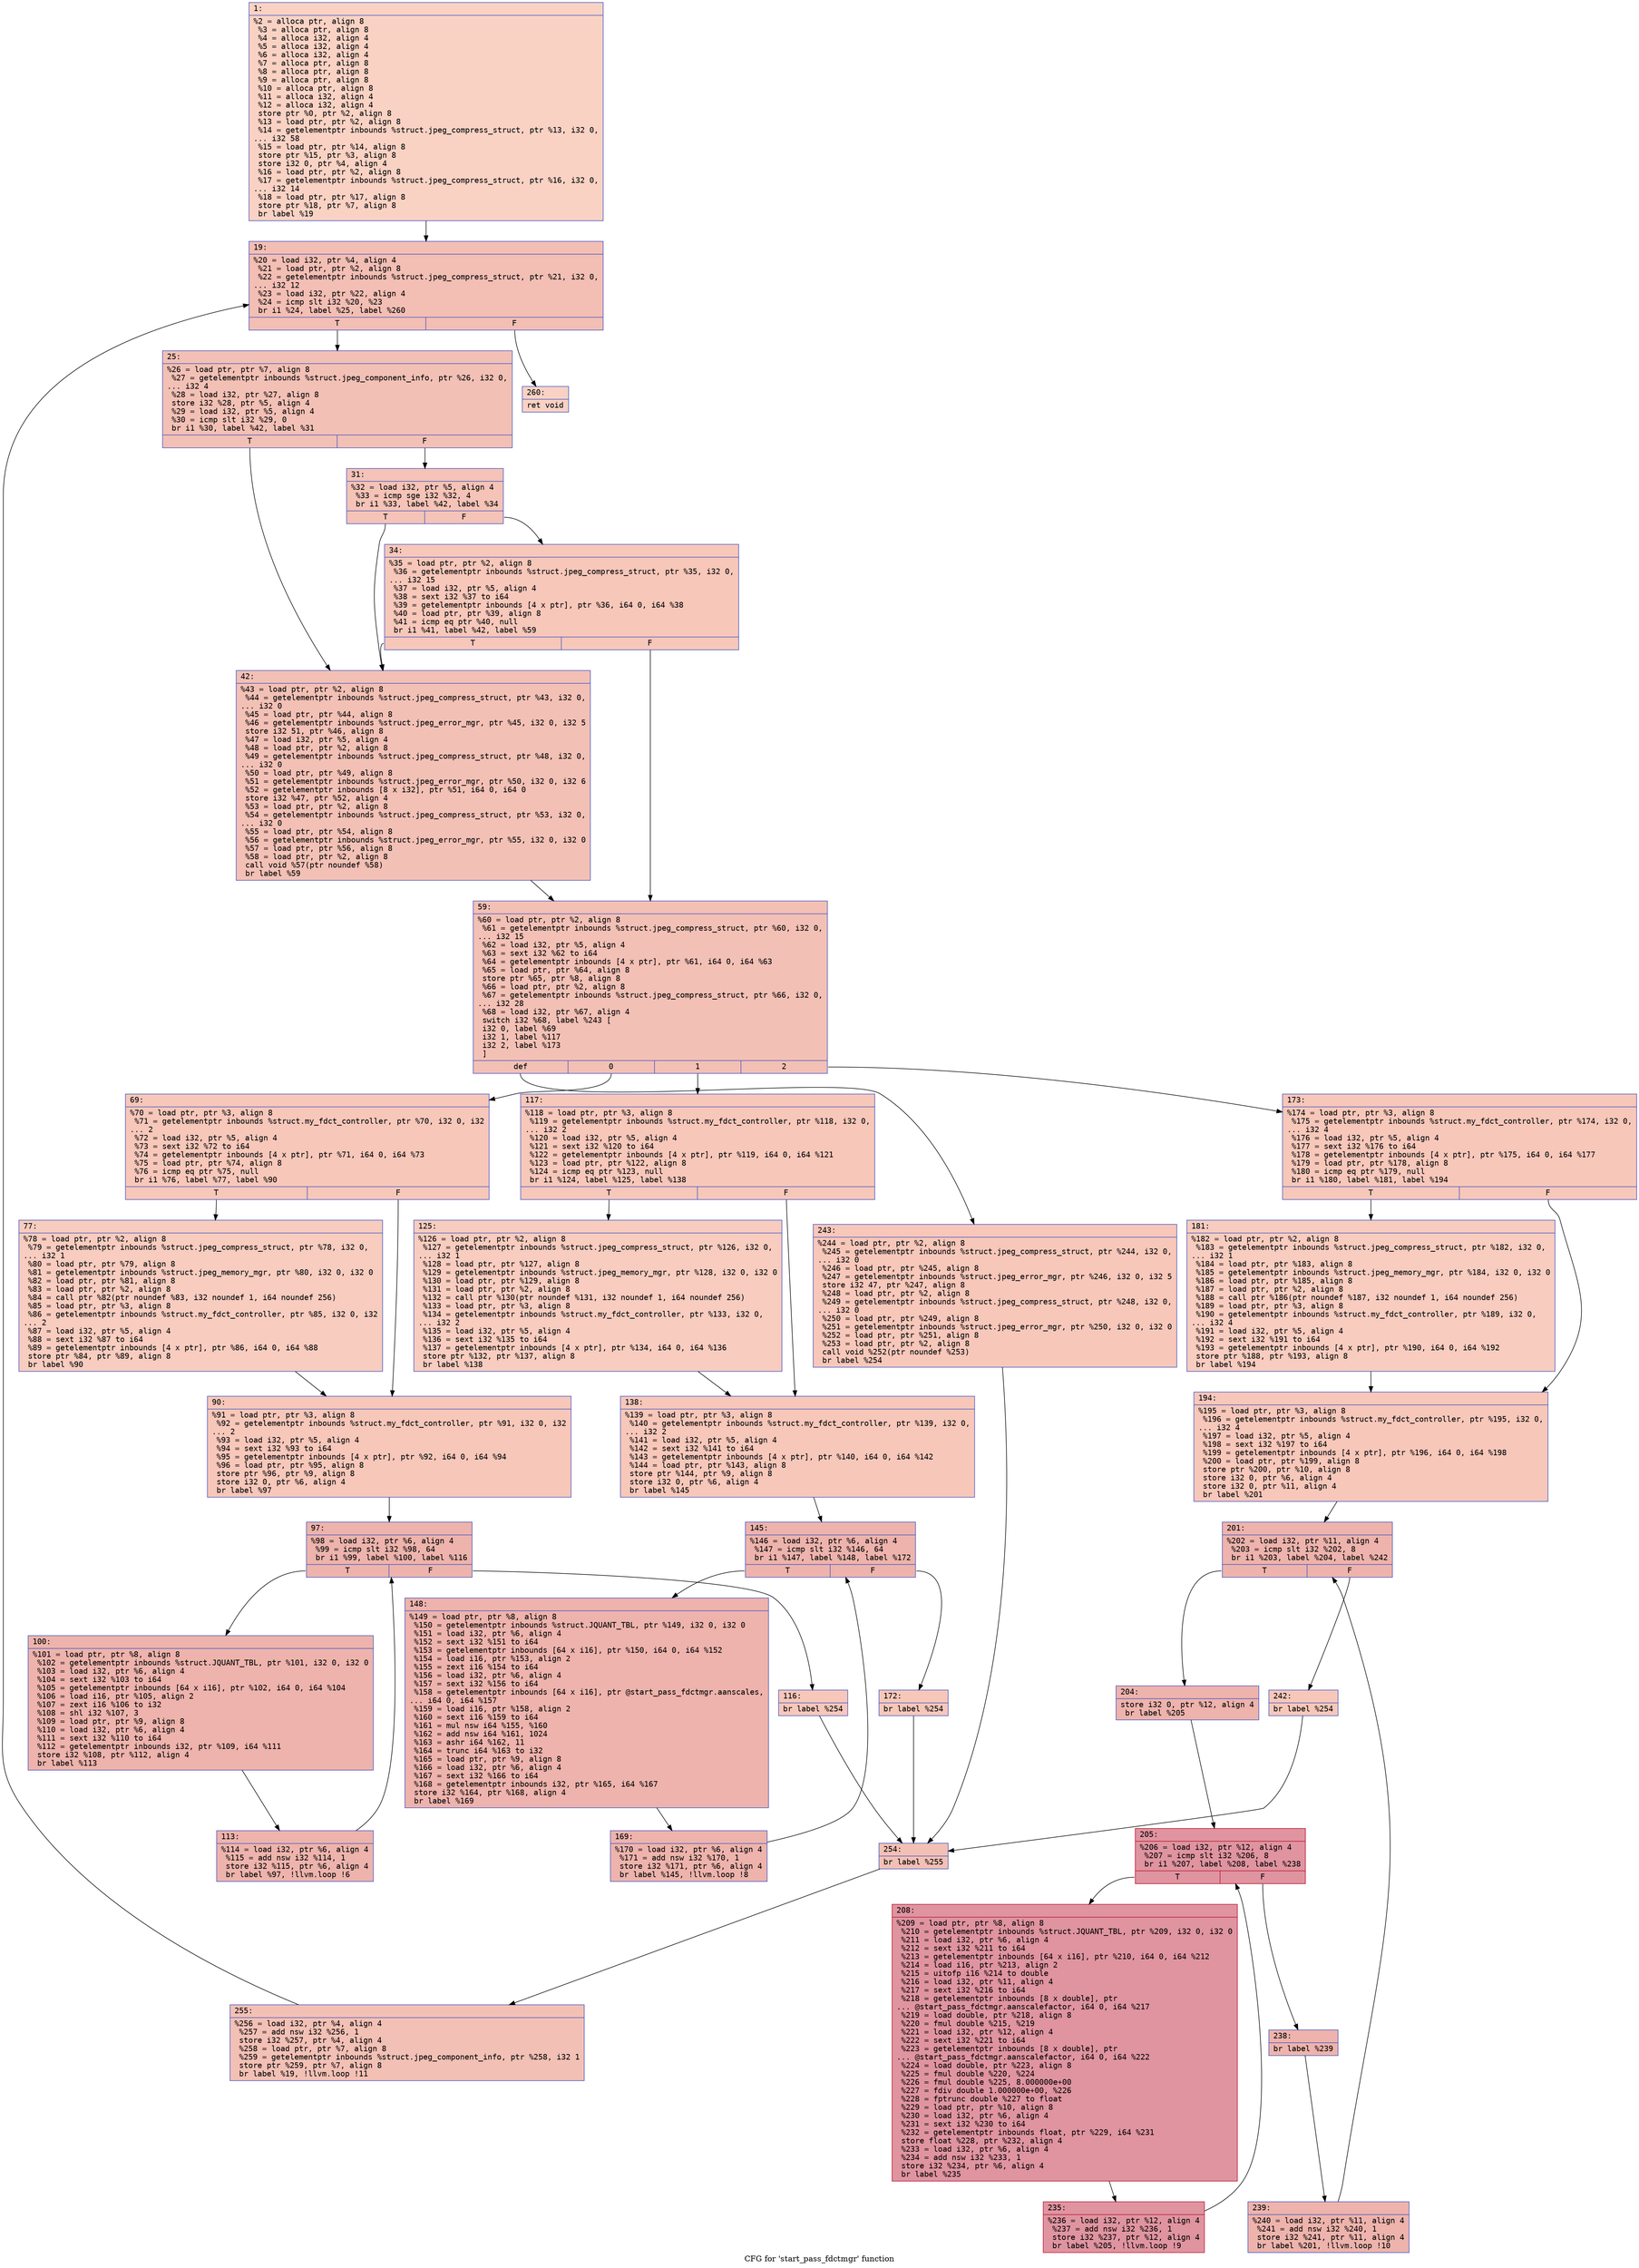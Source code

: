 digraph "CFG for 'start_pass_fdctmgr' function" {
	label="CFG for 'start_pass_fdctmgr' function";

	Node0x600001385b80 [shape=record,color="#3d50c3ff", style=filled, fillcolor="#f4987a70" fontname="Courier",label="{1:\l|  %2 = alloca ptr, align 8\l  %3 = alloca ptr, align 8\l  %4 = alloca i32, align 4\l  %5 = alloca i32, align 4\l  %6 = alloca i32, align 4\l  %7 = alloca ptr, align 8\l  %8 = alloca ptr, align 8\l  %9 = alloca ptr, align 8\l  %10 = alloca ptr, align 8\l  %11 = alloca i32, align 4\l  %12 = alloca i32, align 4\l  store ptr %0, ptr %2, align 8\l  %13 = load ptr, ptr %2, align 8\l  %14 = getelementptr inbounds %struct.jpeg_compress_struct, ptr %13, i32 0,\l... i32 58\l  %15 = load ptr, ptr %14, align 8\l  store ptr %15, ptr %3, align 8\l  store i32 0, ptr %4, align 4\l  %16 = load ptr, ptr %2, align 8\l  %17 = getelementptr inbounds %struct.jpeg_compress_struct, ptr %16, i32 0,\l... i32 14\l  %18 = load ptr, ptr %17, align 8\l  store ptr %18, ptr %7, align 8\l  br label %19\l}"];
	Node0x600001385b80 -> Node0x600001385f90[tooltip="1 -> 19\nProbability 100.00%" ];
	Node0x600001385f90 [shape=record,color="#3d50c3ff", style=filled, fillcolor="#e36c5570" fontname="Courier",label="{19:\l|  %20 = load i32, ptr %4, align 4\l  %21 = load ptr, ptr %2, align 8\l  %22 = getelementptr inbounds %struct.jpeg_compress_struct, ptr %21, i32 0,\l... i32 12\l  %23 = load i32, ptr %22, align 4\l  %24 = icmp slt i32 %20, %23\l  br i1 %24, label %25, label %260\l|{<s0>T|<s1>F}}"];
	Node0x600001385f90:s0 -> Node0x600001385fe0[tooltip="19 -> 25\nProbability 96.88%" ];
	Node0x600001385f90:s1 -> Node0x600001386a30[tooltip="19 -> 260\nProbability 3.12%" ];
	Node0x600001385fe0 [shape=record,color="#3d50c3ff", style=filled, fillcolor="#e5705870" fontname="Courier",label="{25:\l|  %26 = load ptr, ptr %7, align 8\l  %27 = getelementptr inbounds %struct.jpeg_component_info, ptr %26, i32 0,\l... i32 4\l  %28 = load i32, ptr %27, align 8\l  store i32 %28, ptr %5, align 4\l  %29 = load i32, ptr %5, align 4\l  %30 = icmp slt i32 %29, 0\l  br i1 %30, label %42, label %31\l|{<s0>T|<s1>F}}"];
	Node0x600001385fe0:s0 -> Node0x6000013860d0[tooltip="25 -> 42\nProbability 37.50%" ];
	Node0x600001385fe0:s1 -> Node0x600001386030[tooltip="25 -> 31\nProbability 62.50%" ];
	Node0x600001386030 [shape=record,color="#3d50c3ff", style=filled, fillcolor="#e8765c70" fontname="Courier",label="{31:\l|  %32 = load i32, ptr %5, align 4\l  %33 = icmp sge i32 %32, 4\l  br i1 %33, label %42, label %34\l|{<s0>T|<s1>F}}"];
	Node0x600001386030:s0 -> Node0x6000013860d0[tooltip="31 -> 42\nProbability 50.00%" ];
	Node0x600001386030:s1 -> Node0x600001386080[tooltip="31 -> 34\nProbability 50.00%" ];
	Node0x600001386080 [shape=record,color="#3d50c3ff", style=filled, fillcolor="#ec7f6370" fontname="Courier",label="{34:\l|  %35 = load ptr, ptr %2, align 8\l  %36 = getelementptr inbounds %struct.jpeg_compress_struct, ptr %35, i32 0,\l... i32 15\l  %37 = load i32, ptr %5, align 4\l  %38 = sext i32 %37 to i64\l  %39 = getelementptr inbounds [4 x ptr], ptr %36, i64 0, i64 %38\l  %40 = load ptr, ptr %39, align 8\l  %41 = icmp eq ptr %40, null\l  br i1 %41, label %42, label %59\l|{<s0>T|<s1>F}}"];
	Node0x600001386080:s0 -> Node0x6000013860d0[tooltip="34 -> 42\nProbability 37.50%" ];
	Node0x600001386080:s1 -> Node0x600001386120[tooltip="34 -> 59\nProbability 62.50%" ];
	Node0x6000013860d0 [shape=record,color="#3d50c3ff", style=filled, fillcolor="#e5705870" fontname="Courier",label="{42:\l|  %43 = load ptr, ptr %2, align 8\l  %44 = getelementptr inbounds %struct.jpeg_compress_struct, ptr %43, i32 0,\l... i32 0\l  %45 = load ptr, ptr %44, align 8\l  %46 = getelementptr inbounds %struct.jpeg_error_mgr, ptr %45, i32 0, i32 5\l  store i32 51, ptr %46, align 8\l  %47 = load i32, ptr %5, align 4\l  %48 = load ptr, ptr %2, align 8\l  %49 = getelementptr inbounds %struct.jpeg_compress_struct, ptr %48, i32 0,\l... i32 0\l  %50 = load ptr, ptr %49, align 8\l  %51 = getelementptr inbounds %struct.jpeg_error_mgr, ptr %50, i32 0, i32 6\l  %52 = getelementptr inbounds [8 x i32], ptr %51, i64 0, i64 0\l  store i32 %47, ptr %52, align 4\l  %53 = load ptr, ptr %2, align 8\l  %54 = getelementptr inbounds %struct.jpeg_compress_struct, ptr %53, i32 0,\l... i32 0\l  %55 = load ptr, ptr %54, align 8\l  %56 = getelementptr inbounds %struct.jpeg_error_mgr, ptr %55, i32 0, i32 0\l  %57 = load ptr, ptr %56, align 8\l  %58 = load ptr, ptr %2, align 8\l  call void %57(ptr noundef %58)\l  br label %59\l}"];
	Node0x6000013860d0 -> Node0x600001386120[tooltip="42 -> 59\nProbability 100.00%" ];
	Node0x600001386120 [shape=record,color="#3d50c3ff", style=filled, fillcolor="#e5705870" fontname="Courier",label="{59:\l|  %60 = load ptr, ptr %2, align 8\l  %61 = getelementptr inbounds %struct.jpeg_compress_struct, ptr %60, i32 0,\l... i32 15\l  %62 = load i32, ptr %5, align 4\l  %63 = sext i32 %62 to i64\l  %64 = getelementptr inbounds [4 x ptr], ptr %61, i64 0, i64 %63\l  %65 = load ptr, ptr %64, align 8\l  store ptr %65, ptr %8, align 8\l  %66 = load ptr, ptr %2, align 8\l  %67 = getelementptr inbounds %struct.jpeg_compress_struct, ptr %66, i32 0,\l... i32 28\l  %68 = load i32, ptr %67, align 4\l  switch i32 %68, label %243 [\l    i32 0, label %69\l    i32 1, label %117\l    i32 2, label %173\l  ]\l|{<s0>def|<s1>0|<s2>1|<s3>2}}"];
	Node0x600001386120:s0 -> Node0x600001386940[tooltip="59 -> 243\nProbability 25.00%" ];
	Node0x600001386120:s1 -> Node0x600001386170[tooltip="59 -> 69\nProbability 25.00%" ];
	Node0x600001386120:s2 -> Node0x6000013863a0[tooltip="59 -> 117\nProbability 25.00%" ];
	Node0x600001386120:s3 -> Node0x6000013865d0[tooltip="59 -> 173\nProbability 25.00%" ];
	Node0x600001386170 [shape=record,color="#3d50c3ff", style=filled, fillcolor="#ec7f6370" fontname="Courier",label="{69:\l|  %70 = load ptr, ptr %3, align 8\l  %71 = getelementptr inbounds %struct.my_fdct_controller, ptr %70, i32 0, i32\l... 2\l  %72 = load i32, ptr %5, align 4\l  %73 = sext i32 %72 to i64\l  %74 = getelementptr inbounds [4 x ptr], ptr %71, i64 0, i64 %73\l  %75 = load ptr, ptr %74, align 8\l  %76 = icmp eq ptr %75, null\l  br i1 %76, label %77, label %90\l|{<s0>T|<s1>F}}"];
	Node0x600001386170:s0 -> Node0x6000013861c0[tooltip="69 -> 77\nProbability 37.50%" ];
	Node0x600001386170:s1 -> Node0x600001386210[tooltip="69 -> 90\nProbability 62.50%" ];
	Node0x6000013861c0 [shape=record,color="#3d50c3ff", style=filled, fillcolor="#f08b6e70" fontname="Courier",label="{77:\l|  %78 = load ptr, ptr %2, align 8\l  %79 = getelementptr inbounds %struct.jpeg_compress_struct, ptr %78, i32 0,\l... i32 1\l  %80 = load ptr, ptr %79, align 8\l  %81 = getelementptr inbounds %struct.jpeg_memory_mgr, ptr %80, i32 0, i32 0\l  %82 = load ptr, ptr %81, align 8\l  %83 = load ptr, ptr %2, align 8\l  %84 = call ptr %82(ptr noundef %83, i32 noundef 1, i64 noundef 256)\l  %85 = load ptr, ptr %3, align 8\l  %86 = getelementptr inbounds %struct.my_fdct_controller, ptr %85, i32 0, i32\l... 2\l  %87 = load i32, ptr %5, align 4\l  %88 = sext i32 %87 to i64\l  %89 = getelementptr inbounds [4 x ptr], ptr %86, i64 0, i64 %88\l  store ptr %84, ptr %89, align 8\l  br label %90\l}"];
	Node0x6000013861c0 -> Node0x600001386210[tooltip="77 -> 90\nProbability 100.00%" ];
	Node0x600001386210 [shape=record,color="#3d50c3ff", style=filled, fillcolor="#ec7f6370" fontname="Courier",label="{90:\l|  %91 = load ptr, ptr %3, align 8\l  %92 = getelementptr inbounds %struct.my_fdct_controller, ptr %91, i32 0, i32\l... 2\l  %93 = load i32, ptr %5, align 4\l  %94 = sext i32 %93 to i64\l  %95 = getelementptr inbounds [4 x ptr], ptr %92, i64 0, i64 %94\l  %96 = load ptr, ptr %95, align 8\l  store ptr %96, ptr %9, align 8\l  store i32 0, ptr %6, align 4\l  br label %97\l}"];
	Node0x600001386210 -> Node0x600001386260[tooltip="90 -> 97\nProbability 100.00%" ];
	Node0x600001386260 [shape=record,color="#3d50c3ff", style=filled, fillcolor="#d6524470" fontname="Courier",label="{97:\l|  %98 = load i32, ptr %6, align 4\l  %99 = icmp slt i32 %98, 64\l  br i1 %99, label %100, label %116\l|{<s0>T|<s1>F}}"];
	Node0x600001386260:s0 -> Node0x6000013862b0[tooltip="97 -> 100\nProbability 96.88%" ];
	Node0x600001386260:s1 -> Node0x600001386350[tooltip="97 -> 116\nProbability 3.12%" ];
	Node0x6000013862b0 [shape=record,color="#3d50c3ff", style=filled, fillcolor="#d6524470" fontname="Courier",label="{100:\l|  %101 = load ptr, ptr %8, align 8\l  %102 = getelementptr inbounds %struct.JQUANT_TBL, ptr %101, i32 0, i32 0\l  %103 = load i32, ptr %6, align 4\l  %104 = sext i32 %103 to i64\l  %105 = getelementptr inbounds [64 x i16], ptr %102, i64 0, i64 %104\l  %106 = load i16, ptr %105, align 2\l  %107 = zext i16 %106 to i32\l  %108 = shl i32 %107, 3\l  %109 = load ptr, ptr %9, align 8\l  %110 = load i32, ptr %6, align 4\l  %111 = sext i32 %110 to i64\l  %112 = getelementptr inbounds i32, ptr %109, i64 %111\l  store i32 %108, ptr %112, align 4\l  br label %113\l}"];
	Node0x6000013862b0 -> Node0x600001386300[tooltip="100 -> 113\nProbability 100.00%" ];
	Node0x600001386300 [shape=record,color="#3d50c3ff", style=filled, fillcolor="#d6524470" fontname="Courier",label="{113:\l|  %114 = load i32, ptr %6, align 4\l  %115 = add nsw i32 %114, 1\l  store i32 %115, ptr %6, align 4\l  br label %97, !llvm.loop !6\l}"];
	Node0x600001386300 -> Node0x600001386260[tooltip="113 -> 97\nProbability 100.00%" ];
	Node0x600001386350 [shape=record,color="#3d50c3ff", style=filled, fillcolor="#ec7f6370" fontname="Courier",label="{116:\l|  br label %254\l}"];
	Node0x600001386350 -> Node0x600001386990[tooltip="116 -> 254\nProbability 100.00%" ];
	Node0x6000013863a0 [shape=record,color="#3d50c3ff", style=filled, fillcolor="#ec7f6370" fontname="Courier",label="{117:\l|  %118 = load ptr, ptr %3, align 8\l  %119 = getelementptr inbounds %struct.my_fdct_controller, ptr %118, i32 0,\l... i32 2\l  %120 = load i32, ptr %5, align 4\l  %121 = sext i32 %120 to i64\l  %122 = getelementptr inbounds [4 x ptr], ptr %119, i64 0, i64 %121\l  %123 = load ptr, ptr %122, align 8\l  %124 = icmp eq ptr %123, null\l  br i1 %124, label %125, label %138\l|{<s0>T|<s1>F}}"];
	Node0x6000013863a0:s0 -> Node0x6000013863f0[tooltip="117 -> 125\nProbability 37.50%" ];
	Node0x6000013863a0:s1 -> Node0x600001386440[tooltip="117 -> 138\nProbability 62.50%" ];
	Node0x6000013863f0 [shape=record,color="#3d50c3ff", style=filled, fillcolor="#f08b6e70" fontname="Courier",label="{125:\l|  %126 = load ptr, ptr %2, align 8\l  %127 = getelementptr inbounds %struct.jpeg_compress_struct, ptr %126, i32 0,\l... i32 1\l  %128 = load ptr, ptr %127, align 8\l  %129 = getelementptr inbounds %struct.jpeg_memory_mgr, ptr %128, i32 0, i32 0\l  %130 = load ptr, ptr %129, align 8\l  %131 = load ptr, ptr %2, align 8\l  %132 = call ptr %130(ptr noundef %131, i32 noundef 1, i64 noundef 256)\l  %133 = load ptr, ptr %3, align 8\l  %134 = getelementptr inbounds %struct.my_fdct_controller, ptr %133, i32 0,\l... i32 2\l  %135 = load i32, ptr %5, align 4\l  %136 = sext i32 %135 to i64\l  %137 = getelementptr inbounds [4 x ptr], ptr %134, i64 0, i64 %136\l  store ptr %132, ptr %137, align 8\l  br label %138\l}"];
	Node0x6000013863f0 -> Node0x600001386440[tooltip="125 -> 138\nProbability 100.00%" ];
	Node0x600001386440 [shape=record,color="#3d50c3ff", style=filled, fillcolor="#ec7f6370" fontname="Courier",label="{138:\l|  %139 = load ptr, ptr %3, align 8\l  %140 = getelementptr inbounds %struct.my_fdct_controller, ptr %139, i32 0,\l... i32 2\l  %141 = load i32, ptr %5, align 4\l  %142 = sext i32 %141 to i64\l  %143 = getelementptr inbounds [4 x ptr], ptr %140, i64 0, i64 %142\l  %144 = load ptr, ptr %143, align 8\l  store ptr %144, ptr %9, align 8\l  store i32 0, ptr %6, align 4\l  br label %145\l}"];
	Node0x600001386440 -> Node0x600001386490[tooltip="138 -> 145\nProbability 100.00%" ];
	Node0x600001386490 [shape=record,color="#3d50c3ff", style=filled, fillcolor="#d6524470" fontname="Courier",label="{145:\l|  %146 = load i32, ptr %6, align 4\l  %147 = icmp slt i32 %146, 64\l  br i1 %147, label %148, label %172\l|{<s0>T|<s1>F}}"];
	Node0x600001386490:s0 -> Node0x6000013864e0[tooltip="145 -> 148\nProbability 96.88%" ];
	Node0x600001386490:s1 -> Node0x600001386580[tooltip="145 -> 172\nProbability 3.12%" ];
	Node0x6000013864e0 [shape=record,color="#3d50c3ff", style=filled, fillcolor="#d6524470" fontname="Courier",label="{148:\l|  %149 = load ptr, ptr %8, align 8\l  %150 = getelementptr inbounds %struct.JQUANT_TBL, ptr %149, i32 0, i32 0\l  %151 = load i32, ptr %6, align 4\l  %152 = sext i32 %151 to i64\l  %153 = getelementptr inbounds [64 x i16], ptr %150, i64 0, i64 %152\l  %154 = load i16, ptr %153, align 2\l  %155 = zext i16 %154 to i64\l  %156 = load i32, ptr %6, align 4\l  %157 = sext i32 %156 to i64\l  %158 = getelementptr inbounds [64 x i16], ptr @start_pass_fdctmgr.aanscales,\l... i64 0, i64 %157\l  %159 = load i16, ptr %158, align 2\l  %160 = sext i16 %159 to i64\l  %161 = mul nsw i64 %155, %160\l  %162 = add nsw i64 %161, 1024\l  %163 = ashr i64 %162, 11\l  %164 = trunc i64 %163 to i32\l  %165 = load ptr, ptr %9, align 8\l  %166 = load i32, ptr %6, align 4\l  %167 = sext i32 %166 to i64\l  %168 = getelementptr inbounds i32, ptr %165, i64 %167\l  store i32 %164, ptr %168, align 4\l  br label %169\l}"];
	Node0x6000013864e0 -> Node0x600001386530[tooltip="148 -> 169\nProbability 100.00%" ];
	Node0x600001386530 [shape=record,color="#3d50c3ff", style=filled, fillcolor="#d6524470" fontname="Courier",label="{169:\l|  %170 = load i32, ptr %6, align 4\l  %171 = add nsw i32 %170, 1\l  store i32 %171, ptr %6, align 4\l  br label %145, !llvm.loop !8\l}"];
	Node0x600001386530 -> Node0x600001386490[tooltip="169 -> 145\nProbability 100.00%" ];
	Node0x600001386580 [shape=record,color="#3d50c3ff", style=filled, fillcolor="#ec7f6370" fontname="Courier",label="{172:\l|  br label %254\l}"];
	Node0x600001386580 -> Node0x600001386990[tooltip="172 -> 254\nProbability 100.00%" ];
	Node0x6000013865d0 [shape=record,color="#3d50c3ff", style=filled, fillcolor="#ec7f6370" fontname="Courier",label="{173:\l|  %174 = load ptr, ptr %3, align 8\l  %175 = getelementptr inbounds %struct.my_fdct_controller, ptr %174, i32 0,\l... i32 4\l  %176 = load i32, ptr %5, align 4\l  %177 = sext i32 %176 to i64\l  %178 = getelementptr inbounds [4 x ptr], ptr %175, i64 0, i64 %177\l  %179 = load ptr, ptr %178, align 8\l  %180 = icmp eq ptr %179, null\l  br i1 %180, label %181, label %194\l|{<s0>T|<s1>F}}"];
	Node0x6000013865d0:s0 -> Node0x600001386620[tooltip="173 -> 181\nProbability 37.50%" ];
	Node0x6000013865d0:s1 -> Node0x600001386670[tooltip="173 -> 194\nProbability 62.50%" ];
	Node0x600001386620 [shape=record,color="#3d50c3ff", style=filled, fillcolor="#f08b6e70" fontname="Courier",label="{181:\l|  %182 = load ptr, ptr %2, align 8\l  %183 = getelementptr inbounds %struct.jpeg_compress_struct, ptr %182, i32 0,\l... i32 1\l  %184 = load ptr, ptr %183, align 8\l  %185 = getelementptr inbounds %struct.jpeg_memory_mgr, ptr %184, i32 0, i32 0\l  %186 = load ptr, ptr %185, align 8\l  %187 = load ptr, ptr %2, align 8\l  %188 = call ptr %186(ptr noundef %187, i32 noundef 1, i64 noundef 256)\l  %189 = load ptr, ptr %3, align 8\l  %190 = getelementptr inbounds %struct.my_fdct_controller, ptr %189, i32 0,\l... i32 4\l  %191 = load i32, ptr %5, align 4\l  %192 = sext i32 %191 to i64\l  %193 = getelementptr inbounds [4 x ptr], ptr %190, i64 0, i64 %192\l  store ptr %188, ptr %193, align 8\l  br label %194\l}"];
	Node0x600001386620 -> Node0x600001386670[tooltip="181 -> 194\nProbability 100.00%" ];
	Node0x600001386670 [shape=record,color="#3d50c3ff", style=filled, fillcolor="#ec7f6370" fontname="Courier",label="{194:\l|  %195 = load ptr, ptr %3, align 8\l  %196 = getelementptr inbounds %struct.my_fdct_controller, ptr %195, i32 0,\l... i32 4\l  %197 = load i32, ptr %5, align 4\l  %198 = sext i32 %197 to i64\l  %199 = getelementptr inbounds [4 x ptr], ptr %196, i64 0, i64 %198\l  %200 = load ptr, ptr %199, align 8\l  store ptr %200, ptr %10, align 8\l  store i32 0, ptr %6, align 4\l  store i32 0, ptr %11, align 4\l  br label %201\l}"];
	Node0x600001386670 -> Node0x6000013866c0[tooltip="194 -> 201\nProbability 100.00%" ];
	Node0x6000013866c0 [shape=record,color="#3d50c3ff", style=filled, fillcolor="#d6524470" fontname="Courier",label="{201:\l|  %202 = load i32, ptr %11, align 4\l  %203 = icmp slt i32 %202, 8\l  br i1 %203, label %204, label %242\l|{<s0>T|<s1>F}}"];
	Node0x6000013866c0:s0 -> Node0x600001386710[tooltip="201 -> 204\nProbability 96.88%" ];
	Node0x6000013866c0:s1 -> Node0x6000013868f0[tooltip="201 -> 242\nProbability 3.12%" ];
	Node0x600001386710 [shape=record,color="#3d50c3ff", style=filled, fillcolor="#d6524470" fontname="Courier",label="{204:\l|  store i32 0, ptr %12, align 4\l  br label %205\l}"];
	Node0x600001386710 -> Node0x600001386760[tooltip="204 -> 205\nProbability 100.00%" ];
	Node0x600001386760 [shape=record,color="#b70d28ff", style=filled, fillcolor="#b70d2870" fontname="Courier",label="{205:\l|  %206 = load i32, ptr %12, align 4\l  %207 = icmp slt i32 %206, 8\l  br i1 %207, label %208, label %238\l|{<s0>T|<s1>F}}"];
	Node0x600001386760:s0 -> Node0x6000013867b0[tooltip="205 -> 208\nProbability 96.88%" ];
	Node0x600001386760:s1 -> Node0x600001386850[tooltip="205 -> 238\nProbability 3.12%" ];
	Node0x6000013867b0 [shape=record,color="#b70d28ff", style=filled, fillcolor="#b70d2870" fontname="Courier",label="{208:\l|  %209 = load ptr, ptr %8, align 8\l  %210 = getelementptr inbounds %struct.JQUANT_TBL, ptr %209, i32 0, i32 0\l  %211 = load i32, ptr %6, align 4\l  %212 = sext i32 %211 to i64\l  %213 = getelementptr inbounds [64 x i16], ptr %210, i64 0, i64 %212\l  %214 = load i16, ptr %213, align 2\l  %215 = uitofp i16 %214 to double\l  %216 = load i32, ptr %11, align 4\l  %217 = sext i32 %216 to i64\l  %218 = getelementptr inbounds [8 x double], ptr\l... @start_pass_fdctmgr.aanscalefactor, i64 0, i64 %217\l  %219 = load double, ptr %218, align 8\l  %220 = fmul double %215, %219\l  %221 = load i32, ptr %12, align 4\l  %222 = sext i32 %221 to i64\l  %223 = getelementptr inbounds [8 x double], ptr\l... @start_pass_fdctmgr.aanscalefactor, i64 0, i64 %222\l  %224 = load double, ptr %223, align 8\l  %225 = fmul double %220, %224\l  %226 = fmul double %225, 8.000000e+00\l  %227 = fdiv double 1.000000e+00, %226\l  %228 = fptrunc double %227 to float\l  %229 = load ptr, ptr %10, align 8\l  %230 = load i32, ptr %6, align 4\l  %231 = sext i32 %230 to i64\l  %232 = getelementptr inbounds float, ptr %229, i64 %231\l  store float %228, ptr %232, align 4\l  %233 = load i32, ptr %6, align 4\l  %234 = add nsw i32 %233, 1\l  store i32 %234, ptr %6, align 4\l  br label %235\l}"];
	Node0x6000013867b0 -> Node0x600001386800[tooltip="208 -> 235\nProbability 100.00%" ];
	Node0x600001386800 [shape=record,color="#b70d28ff", style=filled, fillcolor="#b70d2870" fontname="Courier",label="{235:\l|  %236 = load i32, ptr %12, align 4\l  %237 = add nsw i32 %236, 1\l  store i32 %237, ptr %12, align 4\l  br label %205, !llvm.loop !9\l}"];
	Node0x600001386800 -> Node0x600001386760[tooltip="235 -> 205\nProbability 100.00%" ];
	Node0x600001386850 [shape=record,color="#3d50c3ff", style=filled, fillcolor="#d6524470" fontname="Courier",label="{238:\l|  br label %239\l}"];
	Node0x600001386850 -> Node0x6000013868a0[tooltip="238 -> 239\nProbability 100.00%" ];
	Node0x6000013868a0 [shape=record,color="#3d50c3ff", style=filled, fillcolor="#d6524470" fontname="Courier",label="{239:\l|  %240 = load i32, ptr %11, align 4\l  %241 = add nsw i32 %240, 1\l  store i32 %241, ptr %11, align 4\l  br label %201, !llvm.loop !10\l}"];
	Node0x6000013868a0 -> Node0x6000013866c0[tooltip="239 -> 201\nProbability 100.00%" ];
	Node0x6000013868f0 [shape=record,color="#3d50c3ff", style=filled, fillcolor="#ec7f6370" fontname="Courier",label="{242:\l|  br label %254\l}"];
	Node0x6000013868f0 -> Node0x600001386990[tooltip="242 -> 254\nProbability 100.00%" ];
	Node0x600001386940 [shape=record,color="#3d50c3ff", style=filled, fillcolor="#ec7f6370" fontname="Courier",label="{243:\l|  %244 = load ptr, ptr %2, align 8\l  %245 = getelementptr inbounds %struct.jpeg_compress_struct, ptr %244, i32 0,\l... i32 0\l  %246 = load ptr, ptr %245, align 8\l  %247 = getelementptr inbounds %struct.jpeg_error_mgr, ptr %246, i32 0, i32 5\l  store i32 47, ptr %247, align 8\l  %248 = load ptr, ptr %2, align 8\l  %249 = getelementptr inbounds %struct.jpeg_compress_struct, ptr %248, i32 0,\l... i32 0\l  %250 = load ptr, ptr %249, align 8\l  %251 = getelementptr inbounds %struct.jpeg_error_mgr, ptr %250, i32 0, i32 0\l  %252 = load ptr, ptr %251, align 8\l  %253 = load ptr, ptr %2, align 8\l  call void %252(ptr noundef %253)\l  br label %254\l}"];
	Node0x600001386940 -> Node0x600001386990[tooltip="243 -> 254\nProbability 100.00%" ];
	Node0x600001386990 [shape=record,color="#3d50c3ff", style=filled, fillcolor="#e5705870" fontname="Courier",label="{254:\l|  br label %255\l}"];
	Node0x600001386990 -> Node0x6000013869e0[tooltip="254 -> 255\nProbability 100.00%" ];
	Node0x6000013869e0 [shape=record,color="#3d50c3ff", style=filled, fillcolor="#e5705870" fontname="Courier",label="{255:\l|  %256 = load i32, ptr %4, align 4\l  %257 = add nsw i32 %256, 1\l  store i32 %257, ptr %4, align 4\l  %258 = load ptr, ptr %7, align 8\l  %259 = getelementptr inbounds %struct.jpeg_component_info, ptr %258, i32 1\l  store ptr %259, ptr %7, align 8\l  br label %19, !llvm.loop !11\l}"];
	Node0x6000013869e0 -> Node0x600001385f90[tooltip="255 -> 19\nProbability 100.00%" ];
	Node0x600001386a30 [shape=record,color="#3d50c3ff", style=filled, fillcolor="#f4987a70" fontname="Courier",label="{260:\l|  ret void\l}"];
}
